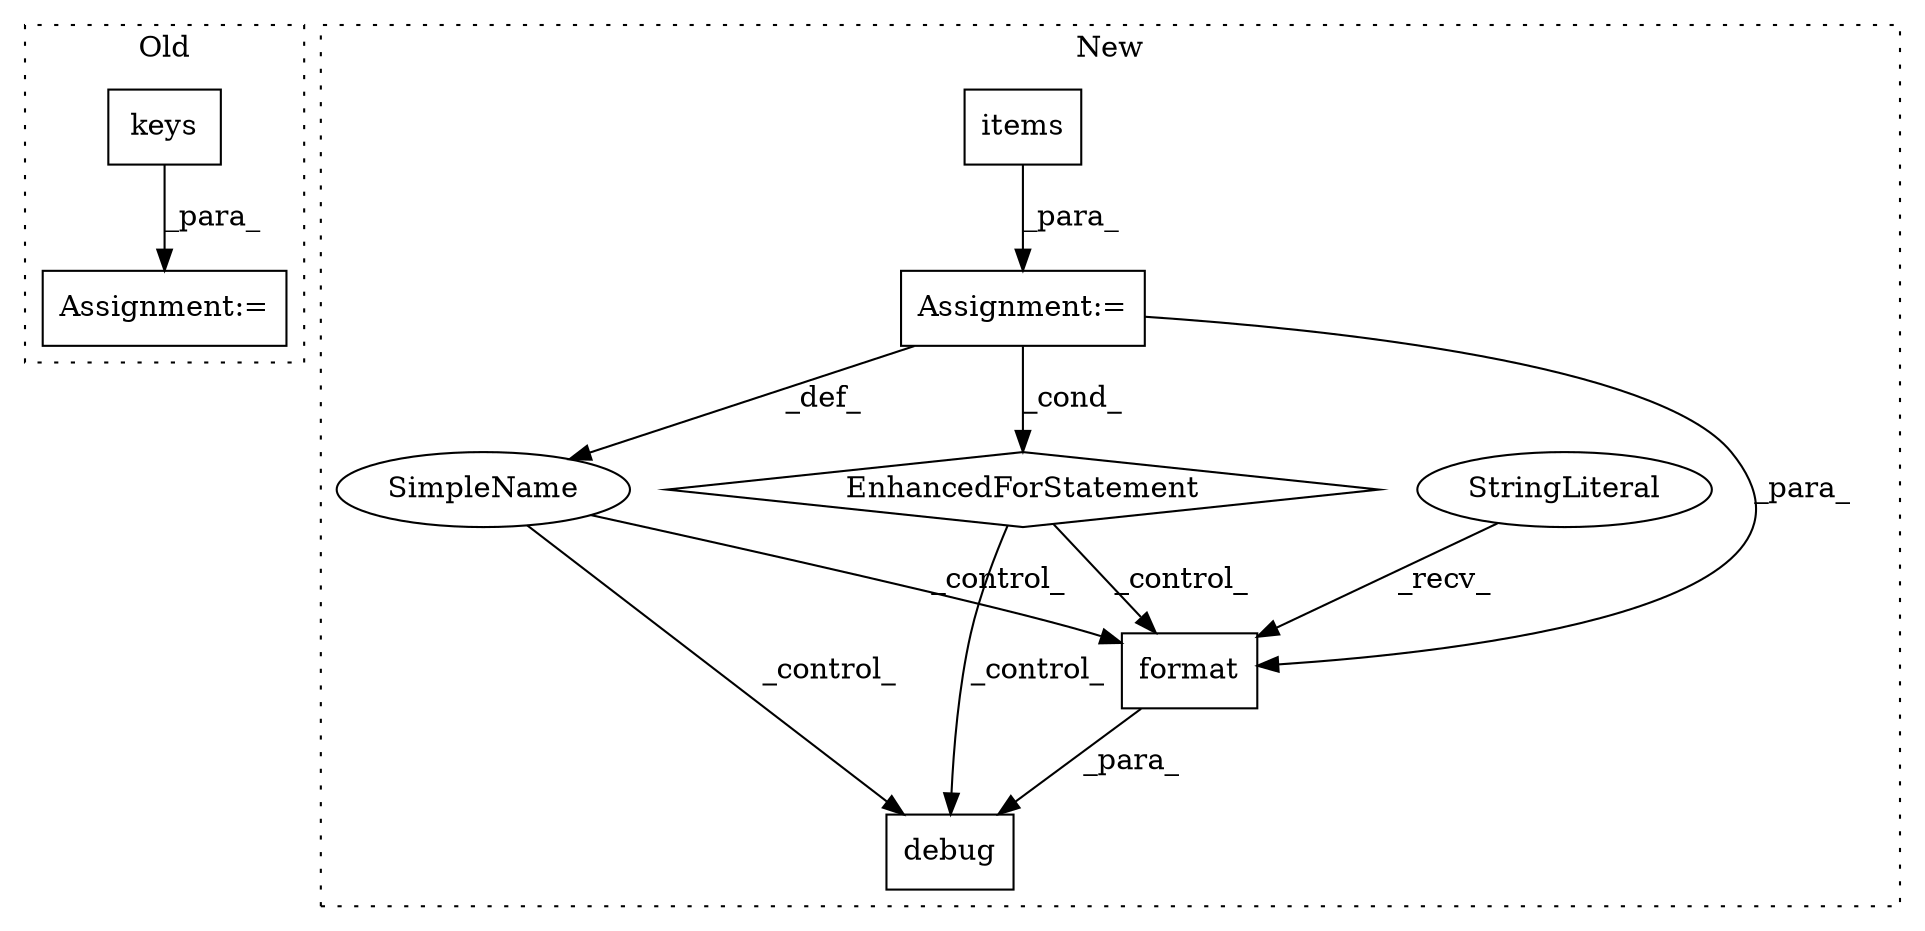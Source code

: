 digraph G {
subgraph cluster0 {
1 [label="keys" a="32" s="2794" l="6" shape="box"];
3 [label="Assignment:=" a="7" s="2721,2800" l="53,2" shape="box"];
label = "Old";
style="dotted";
}
subgraph cluster1 {
2 [label="debug" a="32" s="4530,4603" l="6,1" shape="box"];
4 [label="format" a="32" s="4583,4602" l="7,1" shape="box"];
5 [label="StringLiteral" a="45" s="4536" l="46" shape="ellipse"];
6 [label="EnhancedForStatement" a="70" s="4218,4340" l="73,2" shape="diamond"];
7 [label="SimpleName" a="42" s="4485" l="7" shape="ellipse"];
8 [label="items" a="32" s="4331" l="7" shape="box"];
9 [label="Assignment:=" a="7" s="4218,4340" l="73,2" shape="box"];
label = "New";
style="dotted";
}
1 -> 3 [label="_para_"];
4 -> 2 [label="_para_"];
5 -> 4 [label="_recv_"];
6 -> 2 [label="_control_"];
6 -> 4 [label="_control_"];
7 -> 2 [label="_control_"];
7 -> 4 [label="_control_"];
8 -> 9 [label="_para_"];
9 -> 6 [label="_cond_"];
9 -> 4 [label="_para_"];
9 -> 7 [label="_def_"];
}